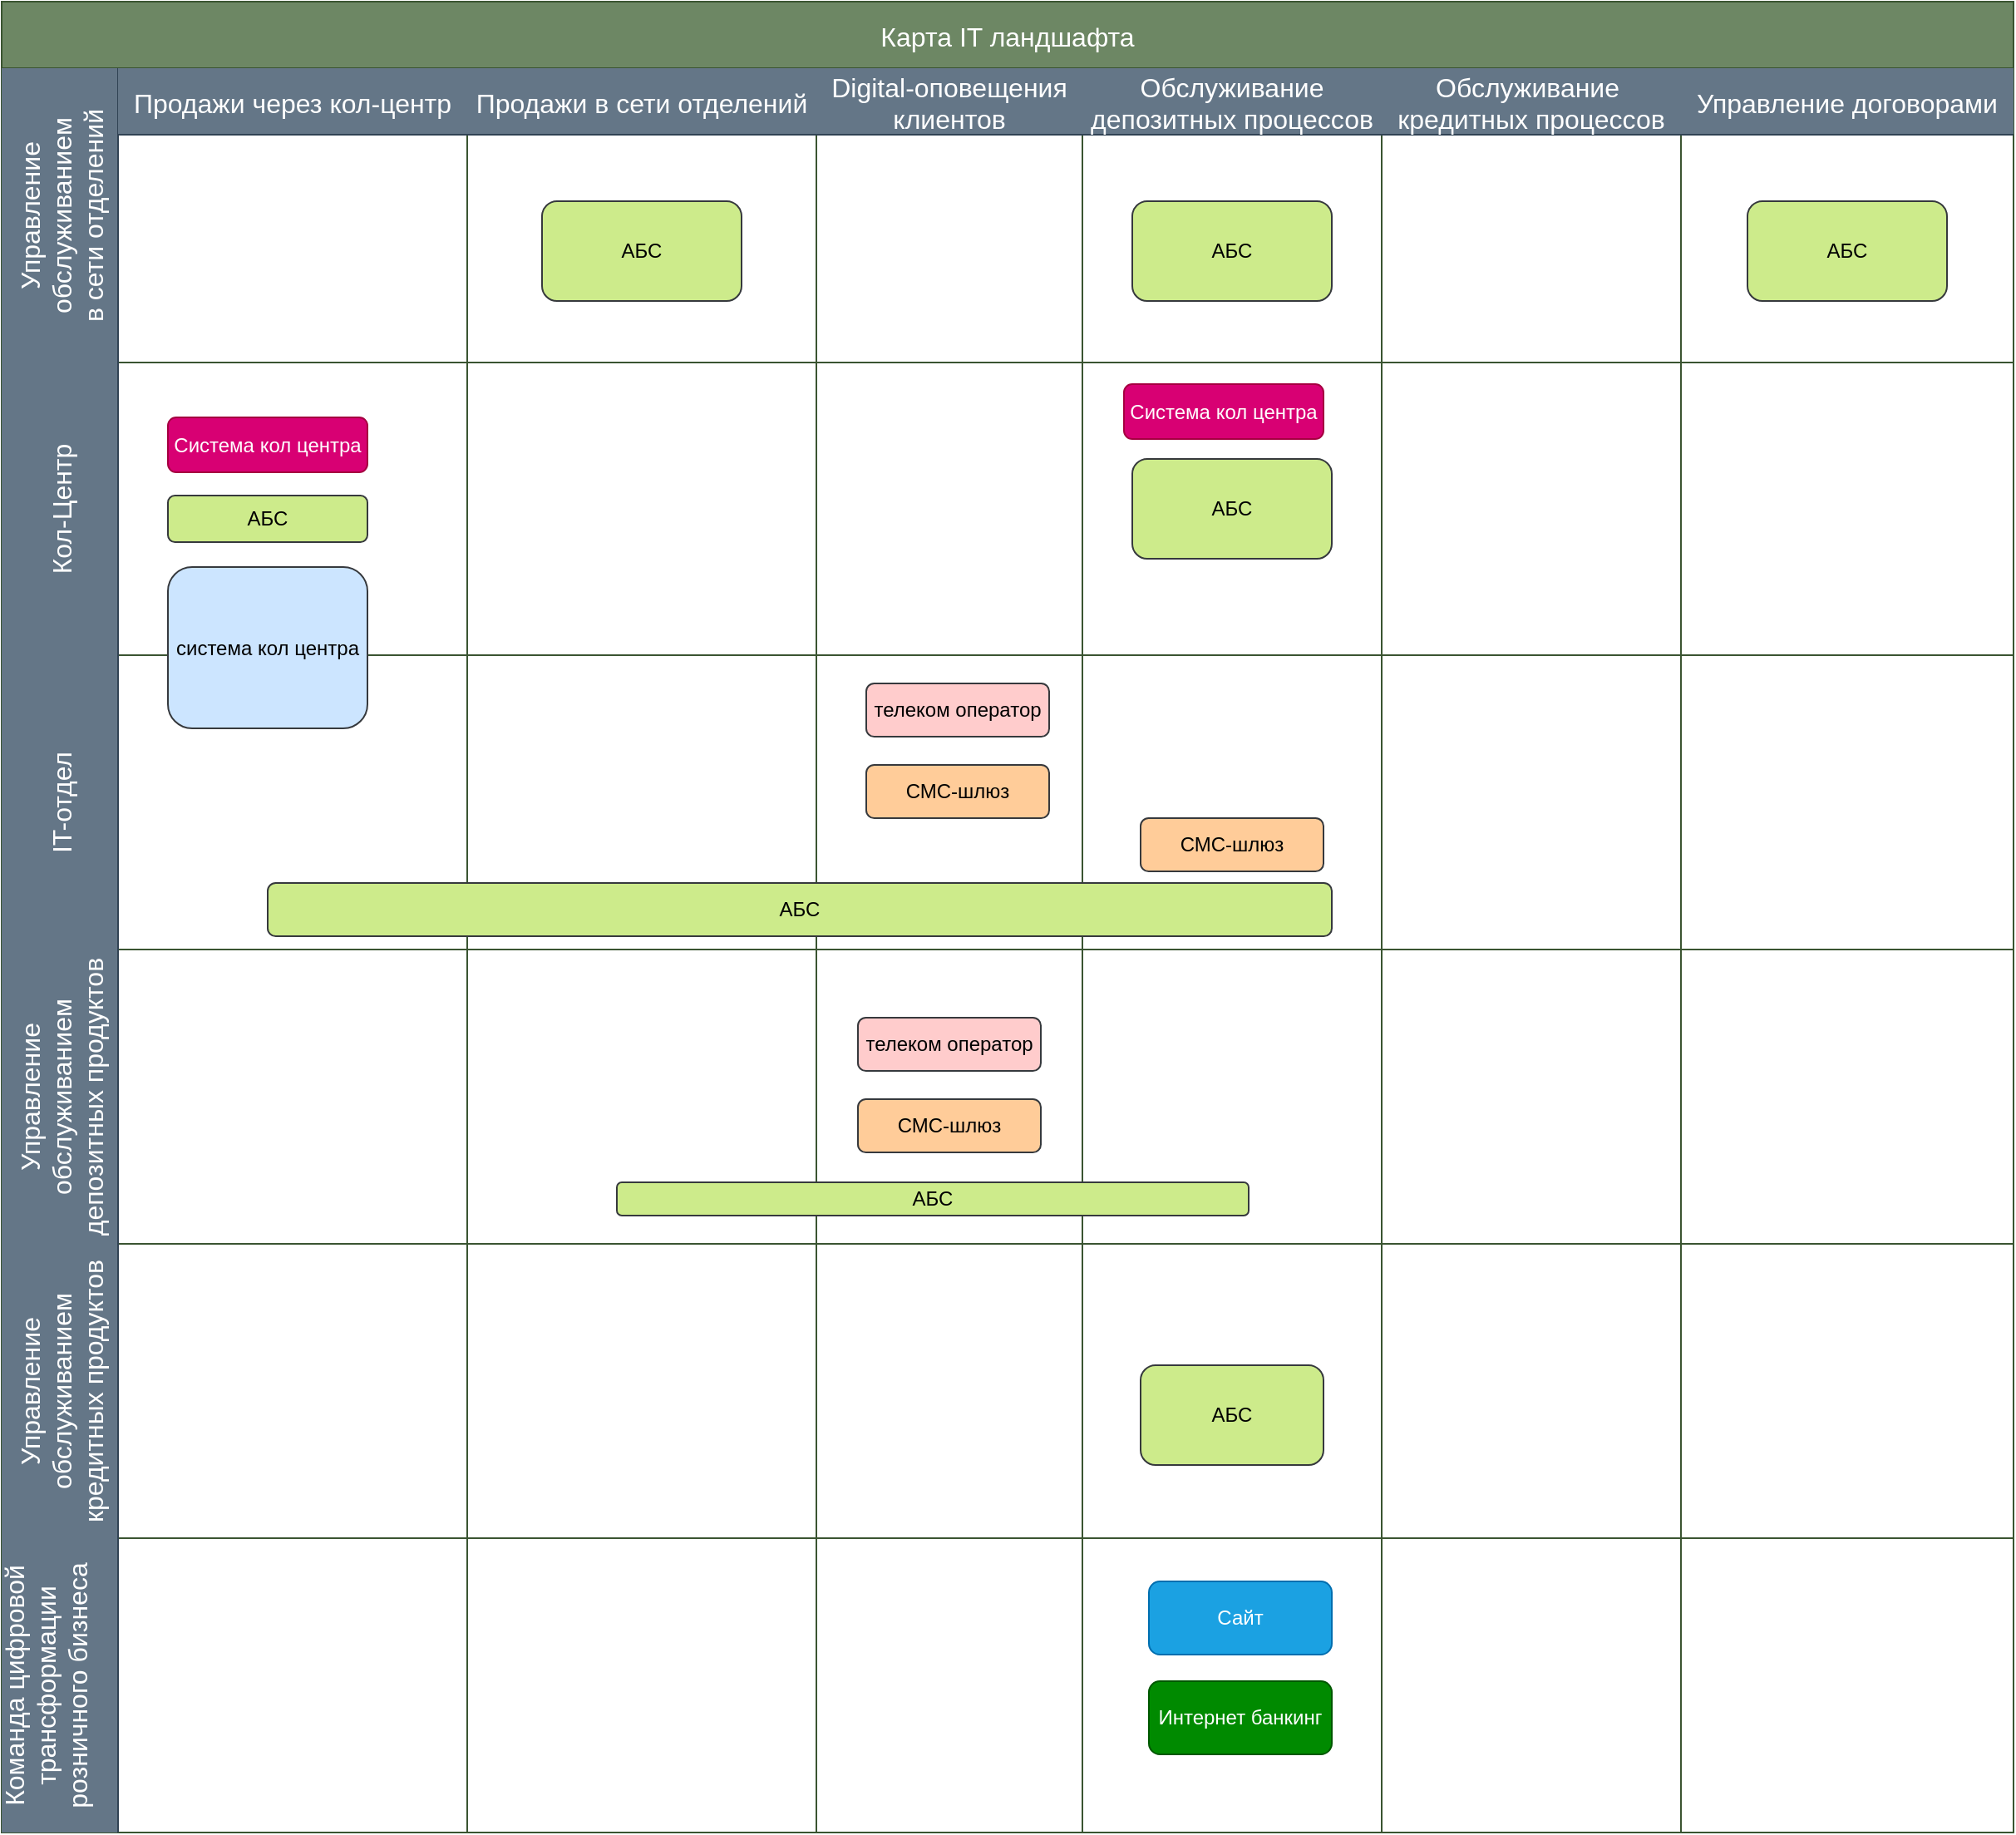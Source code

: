 <mxfile version="26.0.16">
  <diagram name="Страница — 1" id="hII7Ly5udF0Or0JNaGoL">
    <mxGraphModel dx="2074" dy="1142" grid="1" gridSize="10" guides="1" tooltips="1" connect="1" arrows="1" fold="1" page="1" pageScale="1" pageWidth="827" pageHeight="1169" math="0" shadow="0">
      <root>
        <mxCell id="0" />
        <mxCell id="1" parent="0" />
        <mxCell id="DbjakEhUT0rDd5aO4bZs-2" value="Карта IT ландшафта" style="shape=table;childLayout=tableLayout;startSize=40;collapsible=0;recursiveResize=0;expand=0;fontSize=16;fillColor=#6d8764;fontColor=#ffffff;strokeColor=#3A5431;" vertex="1" parent="1">
          <mxGeometry x="130" y="260" width="1210" height="1101" as="geometry" />
        </mxCell>
        <mxCell id="DbjakEhUT0rDd5aO4bZs-3" value="Управление&#xa;обслуживанием&#xa;в сети отделений" style="shape=tableRow;horizontal=0;swimlaneHead=0;swimlaneBody=0;top=0;left=0;strokeColor=#314354;bottom=0;right=0;dropTarget=0;fontStyle=0;fillColor=#647687;points=[[0,0.5],[1,0.5]];portConstraint=eastwest;startSize=70;collapsible=0;recursiveResize=0;expand=0;fontSize=16;fontColor=#ffffff;" vertex="1" parent="DbjakEhUT0rDd5aO4bZs-2">
          <mxGeometry y="40" width="1210" height="177" as="geometry" />
        </mxCell>
        <mxCell id="DbjakEhUT0rDd5aO4bZs-4" value="Продажи через кол-центр" style="swimlane;swimlaneHead=0;swimlaneBody=0;fontStyle=0;strokeColor=#314354;connectable=0;fillColor=#647687;startSize=40;collapsible=0;recursiveResize=0;expand=0;fontSize=16;fontColor=#ffffff;" vertex="1" parent="DbjakEhUT0rDd5aO4bZs-3">
          <mxGeometry x="70" width="210" height="177" as="geometry">
            <mxRectangle width="210" height="177" as="alternateBounds" />
          </mxGeometry>
        </mxCell>
        <mxCell id="DbjakEhUT0rDd5aO4bZs-5" value="Продажи в сети отделений" style="swimlane;swimlaneHead=0;swimlaneBody=0;fontStyle=0;strokeColor=#314354;connectable=0;fillColor=#647687;startSize=40;collapsible=0;recursiveResize=0;expand=0;fontSize=16;fontColor=#ffffff;" vertex="1" parent="DbjakEhUT0rDd5aO4bZs-3">
          <mxGeometry x="280" width="210" height="177" as="geometry">
            <mxRectangle width="210" height="177" as="alternateBounds" />
          </mxGeometry>
        </mxCell>
        <mxCell id="DbjakEhUT0rDd5aO4bZs-92" value="АБС" style="rounded=1;whiteSpace=wrap;html=1;fillColor=#cdeb8b;strokeColor=#36393d;" vertex="1" parent="DbjakEhUT0rDd5aO4bZs-5">
          <mxGeometry x="45" y="80" width="120" height="60" as="geometry" />
        </mxCell>
        <mxCell id="DbjakEhUT0rDd5aO4bZs-6" value="Digital-оповещения&#xa;клиентов" style="swimlane;swimlaneHead=0;swimlaneBody=0;fontStyle=0;strokeColor=#314354;connectable=0;fillColor=#647687;startSize=40;collapsible=0;recursiveResize=0;expand=0;fontSize=16;fontColor=#ffffff;" vertex="1" parent="DbjakEhUT0rDd5aO4bZs-3">
          <mxGeometry x="490" width="160" height="177" as="geometry">
            <mxRectangle width="160" height="177" as="alternateBounds" />
          </mxGeometry>
        </mxCell>
        <mxCell id="DbjakEhUT0rDd5aO4bZs-49" value="Обслуживание&#xa;депозитных процессов" style="swimlane;swimlaneHead=0;swimlaneBody=0;fontStyle=0;strokeColor=#314354;connectable=0;fillColor=#647687;startSize=40;collapsible=0;recursiveResize=0;expand=0;fontSize=16;fontColor=#ffffff;" vertex="1" parent="DbjakEhUT0rDd5aO4bZs-3">
          <mxGeometry x="650" width="180" height="177" as="geometry">
            <mxRectangle width="180" height="177" as="alternateBounds" />
          </mxGeometry>
        </mxCell>
        <mxCell id="DbjakEhUT0rDd5aO4bZs-91" value="&lt;span style=&quot;font-weight: normal;&quot;&gt;АБС&lt;/span&gt;" style="rounded=1;whiteSpace=wrap;html=1;fillColor=#cdeb8b;strokeColor=#36393d;fontStyle=1" vertex="1" parent="DbjakEhUT0rDd5aO4bZs-49">
          <mxGeometry x="30" y="80" width="120" height="60" as="geometry" />
        </mxCell>
        <mxCell id="DbjakEhUT0rDd5aO4bZs-55" value="Обслуживание &#xa;кредитных процессов" style="swimlane;swimlaneHead=0;swimlaneBody=0;fontStyle=0;strokeColor=#314354;connectable=0;fillColor=#647687;startSize=40;collapsible=0;recursiveResize=0;expand=0;fontSize=16;fontColor=#ffffff;" vertex="1" parent="DbjakEhUT0rDd5aO4bZs-3">
          <mxGeometry x="830" width="180" height="177" as="geometry">
            <mxRectangle width="180" height="177" as="alternateBounds" />
          </mxGeometry>
        </mxCell>
        <mxCell id="DbjakEhUT0rDd5aO4bZs-61" value="Управление договорами" style="swimlane;swimlaneHead=0;swimlaneBody=0;fontStyle=0;strokeColor=#314354;connectable=0;fillColor=#647687;startSize=40;collapsible=0;recursiveResize=0;expand=0;fontSize=16;fontColor=#ffffff;" vertex="1" parent="DbjakEhUT0rDd5aO4bZs-3">
          <mxGeometry x="1010" width="200" height="177" as="geometry">
            <mxRectangle width="200" height="177" as="alternateBounds" />
          </mxGeometry>
        </mxCell>
        <mxCell id="DbjakEhUT0rDd5aO4bZs-90" value="АБС" style="rounded=1;whiteSpace=wrap;html=1;fillColor=#cdeb8b;strokeColor=#36393d;" vertex="1" parent="DbjakEhUT0rDd5aO4bZs-61">
          <mxGeometry x="40" y="80" width="120" height="60" as="geometry" />
        </mxCell>
        <mxCell id="DbjakEhUT0rDd5aO4bZs-7" value="Кол-Центр" style="shape=tableRow;horizontal=0;swimlaneHead=0;swimlaneBody=0;top=0;left=0;strokeColor=#314354;bottom=0;right=0;dropTarget=0;fontStyle=0;fillColor=#647687;points=[[0,0.5],[1,0.5]];portConstraint=eastwest;startSize=70;collapsible=0;recursiveResize=0;expand=0;fontSize=16;fontColor=#ffffff;" vertex="1" parent="DbjakEhUT0rDd5aO4bZs-2">
          <mxGeometry y="217" width="1210" height="176" as="geometry" />
        </mxCell>
        <mxCell id="DbjakEhUT0rDd5aO4bZs-8" value="" style="swimlane;swimlaneHead=0;swimlaneBody=0;fontStyle=0;connectable=0;strokeColor=#36393d;fillColor=#ffff88;startSize=0;collapsible=0;recursiveResize=0;expand=0;fontSize=16;" vertex="1" parent="DbjakEhUT0rDd5aO4bZs-7">
          <mxGeometry x="70" width="210" height="176" as="geometry">
            <mxRectangle width="210" height="176" as="alternateBounds" />
          </mxGeometry>
        </mxCell>
        <mxCell id="DbjakEhUT0rDd5aO4bZs-67" value="АБС" style="rounded=1;whiteSpace=wrap;html=1;fillColor=#cdeb8b;strokeColor=#36393d;" vertex="1" parent="DbjakEhUT0rDd5aO4bZs-8">
          <mxGeometry x="30" y="80" width="120" height="28" as="geometry" />
        </mxCell>
        <mxCell id="DbjakEhUT0rDd5aO4bZs-85" value="система кол центра" style="rounded=1;whiteSpace=wrap;html=1;fillColor=#cce5ff;strokeColor=#36393d;" vertex="1" parent="DbjakEhUT0rDd5aO4bZs-8">
          <mxGeometry x="30" y="123" width="120" height="97" as="geometry" />
        </mxCell>
        <mxCell id="DbjakEhUT0rDd5aO4bZs-93" value="Система кол центра" style="rounded=1;whiteSpace=wrap;html=1;fillColor=#d80073;strokeColor=#A50040;fontColor=#ffffff;" vertex="1" parent="DbjakEhUT0rDd5aO4bZs-8">
          <mxGeometry x="30" y="33" width="120" height="33" as="geometry" />
        </mxCell>
        <mxCell id="DbjakEhUT0rDd5aO4bZs-9" value="" style="swimlane;swimlaneHead=0;swimlaneBody=0;fontStyle=0;connectable=0;strokeColor=inherit;fillColor=none;startSize=0;collapsible=0;recursiveResize=0;expand=0;fontSize=16;" vertex="1" parent="DbjakEhUT0rDd5aO4bZs-7">
          <mxGeometry x="280" width="210" height="176" as="geometry">
            <mxRectangle width="210" height="176" as="alternateBounds" />
          </mxGeometry>
        </mxCell>
        <mxCell id="DbjakEhUT0rDd5aO4bZs-10" value="" style="swimlane;swimlaneHead=0;swimlaneBody=0;fontStyle=0;connectable=0;strokeColor=inherit;fillColor=none;startSize=0;collapsible=0;recursiveResize=0;expand=0;fontSize=16;" vertex="1" parent="DbjakEhUT0rDd5aO4bZs-7">
          <mxGeometry x="490" width="160" height="176" as="geometry">
            <mxRectangle width="160" height="176" as="alternateBounds" />
          </mxGeometry>
        </mxCell>
        <mxCell id="DbjakEhUT0rDd5aO4bZs-50" style="swimlane;swimlaneHead=0;swimlaneBody=0;fontStyle=0;connectable=0;strokeColor=inherit;fillColor=none;startSize=0;collapsible=0;recursiveResize=0;expand=0;fontSize=16;" vertex="1" parent="DbjakEhUT0rDd5aO4bZs-7">
          <mxGeometry x="650" width="180" height="176" as="geometry">
            <mxRectangle width="180" height="176" as="alternateBounds" />
          </mxGeometry>
        </mxCell>
        <mxCell id="DbjakEhUT0rDd5aO4bZs-69" value="АБС" style="rounded=1;whiteSpace=wrap;html=1;fillColor=#cdeb8b;strokeColor=#36393d;" vertex="1" parent="DbjakEhUT0rDd5aO4bZs-50">
          <mxGeometry x="30" y="58" width="120" height="60" as="geometry" />
        </mxCell>
        <mxCell id="DbjakEhUT0rDd5aO4bZs-94" value="Система кол центра" style="rounded=1;whiteSpace=wrap;html=1;fillColor=#d80073;strokeColor=#A50040;fontColor=#ffffff;" vertex="1" parent="DbjakEhUT0rDd5aO4bZs-50">
          <mxGeometry x="25" y="13" width="120" height="33" as="geometry" />
        </mxCell>
        <mxCell id="DbjakEhUT0rDd5aO4bZs-56" style="swimlane;swimlaneHead=0;swimlaneBody=0;fontStyle=0;connectable=0;strokeColor=inherit;fillColor=none;startSize=0;collapsible=0;recursiveResize=0;expand=0;fontSize=16;" vertex="1" parent="DbjakEhUT0rDd5aO4bZs-7">
          <mxGeometry x="830" width="180" height="176" as="geometry">
            <mxRectangle width="180" height="176" as="alternateBounds" />
          </mxGeometry>
        </mxCell>
        <mxCell id="DbjakEhUT0rDd5aO4bZs-68" value="" style="swimlane;swimlaneHead=0;swimlaneBody=0;fontStyle=0;connectable=0;strokeColor=#432D57;fillColor=#76608a;startSize=0;collapsible=0;recursiveResize=0;expand=0;fontSize=16;fontColor=#ffffff;" vertex="1" parent="DbjakEhUT0rDd5aO4bZs-56">
          <mxGeometry x="-10" width="210" height="176" as="geometry">
            <mxRectangle width="210" height="176" as="alternateBounds" />
          </mxGeometry>
        </mxCell>
        <mxCell id="DbjakEhUT0rDd5aO4bZs-62" style="swimlane;swimlaneHead=0;swimlaneBody=0;fontStyle=0;connectable=0;strokeColor=inherit;fillColor=none;startSize=0;collapsible=0;recursiveResize=0;expand=0;fontSize=16;" vertex="1" parent="DbjakEhUT0rDd5aO4bZs-7">
          <mxGeometry x="1010" width="200" height="176" as="geometry">
            <mxRectangle width="200" height="176" as="alternateBounds" />
          </mxGeometry>
        </mxCell>
        <mxCell id="DbjakEhUT0rDd5aO4bZs-11" value="IT-отдел" style="shape=tableRow;horizontal=0;swimlaneHead=0;swimlaneBody=0;top=0;left=0;strokeColor=#314354;bottom=0;right=0;dropTarget=0;fontStyle=0;fillColor=#647687;points=[[0,0.5],[1,0.5]];portConstraint=eastwest;startSize=70;collapsible=0;recursiveResize=0;expand=0;fontSize=16;fontColor=#ffffff;" vertex="1" parent="DbjakEhUT0rDd5aO4bZs-2">
          <mxGeometry y="393" width="1210" height="177" as="geometry" />
        </mxCell>
        <mxCell id="DbjakEhUT0rDd5aO4bZs-12" value="" style="swimlane;swimlaneHead=0;swimlaneBody=0;fontStyle=0;connectable=0;strokeColor=inherit;fillColor=none;startSize=0;collapsible=0;recursiveResize=0;expand=0;fontSize=16;" vertex="1" parent="DbjakEhUT0rDd5aO4bZs-11">
          <mxGeometry x="70" width="210" height="177" as="geometry">
            <mxRectangle width="210" height="177" as="alternateBounds" />
          </mxGeometry>
        </mxCell>
        <mxCell id="DbjakEhUT0rDd5aO4bZs-13" value="" style="swimlane;swimlaneHead=0;swimlaneBody=0;fontStyle=0;connectable=0;strokeColor=inherit;fillColor=none;startSize=0;collapsible=0;recursiveResize=0;expand=0;fontSize=16;" vertex="1" parent="DbjakEhUT0rDd5aO4bZs-11">
          <mxGeometry x="280" width="210" height="177" as="geometry">
            <mxRectangle width="210" height="177" as="alternateBounds" />
          </mxGeometry>
        </mxCell>
        <mxCell id="DbjakEhUT0rDd5aO4bZs-14" value="" style="swimlane;swimlaneHead=0;swimlaneBody=0;fontStyle=0;connectable=0;strokeColor=inherit;fillColor=none;startSize=0;collapsible=0;recursiveResize=0;expand=0;fontSize=16;" vertex="1" parent="DbjakEhUT0rDd5aO4bZs-11">
          <mxGeometry x="490" width="160" height="177" as="geometry">
            <mxRectangle width="160" height="177" as="alternateBounds" />
          </mxGeometry>
        </mxCell>
        <mxCell id="DbjakEhUT0rDd5aO4bZs-80" value="телеком оператор" style="rounded=1;whiteSpace=wrap;html=1;fillColor=#ffcccc;strokeColor=#36393d;" vertex="1" parent="DbjakEhUT0rDd5aO4bZs-14">
          <mxGeometry x="30" y="17" width="110" height="32" as="geometry" />
        </mxCell>
        <mxCell id="DbjakEhUT0rDd5aO4bZs-81" value="СМС-шлюз" style="rounded=1;whiteSpace=wrap;html=1;fillColor=#ffcc99;strokeColor=#36393d;" vertex="1" parent="DbjakEhUT0rDd5aO4bZs-14">
          <mxGeometry x="30" y="66" width="110" height="32" as="geometry" />
        </mxCell>
        <mxCell id="DbjakEhUT0rDd5aO4bZs-51" style="swimlane;swimlaneHead=0;swimlaneBody=0;fontStyle=0;connectable=0;strokeColor=inherit;fillColor=none;startSize=0;collapsible=0;recursiveResize=0;expand=0;fontSize=16;" vertex="1" parent="DbjakEhUT0rDd5aO4bZs-11">
          <mxGeometry x="650" width="180" height="177" as="geometry">
            <mxRectangle width="180" height="177" as="alternateBounds" />
          </mxGeometry>
        </mxCell>
        <mxCell id="DbjakEhUT0rDd5aO4bZs-86" value="СМС-шлюз" style="rounded=1;whiteSpace=wrap;html=1;fillColor=#ffcc99;strokeColor=#36393d;" vertex="1" parent="DbjakEhUT0rDd5aO4bZs-51">
          <mxGeometry x="35" y="98" width="110" height="32" as="geometry" />
        </mxCell>
        <mxCell id="DbjakEhUT0rDd5aO4bZs-57" style="swimlane;swimlaneHead=0;swimlaneBody=0;fontStyle=0;connectable=0;strokeColor=inherit;fillColor=none;startSize=0;collapsible=0;recursiveResize=0;expand=0;fontSize=16;" vertex="1" parent="DbjakEhUT0rDd5aO4bZs-11">
          <mxGeometry x="830" width="180" height="177" as="geometry">
            <mxRectangle width="180" height="177" as="alternateBounds" />
          </mxGeometry>
        </mxCell>
        <mxCell id="DbjakEhUT0rDd5aO4bZs-63" style="swimlane;swimlaneHead=0;swimlaneBody=0;fontStyle=0;connectable=0;strokeColor=inherit;fillColor=none;startSize=0;collapsible=0;recursiveResize=0;expand=0;fontSize=16;" vertex="1" parent="DbjakEhUT0rDd5aO4bZs-11">
          <mxGeometry x="1010" width="200" height="177" as="geometry">
            <mxRectangle width="200" height="177" as="alternateBounds" />
          </mxGeometry>
        </mxCell>
        <mxCell id="DbjakEhUT0rDd5aO4bZs-37" value="Управление&#xa;обслуживанием&#xa;депозитных продуктов" style="shape=tableRow;horizontal=0;swimlaneHead=0;swimlaneBody=0;top=0;left=0;strokeColor=#314354;bottom=0;right=0;dropTarget=0;fontStyle=0;fillColor=#647687;points=[[0,0.5],[1,0.5]];portConstraint=eastwest;startSize=70;collapsible=0;recursiveResize=0;expand=0;fontSize=16;fontColor=#ffffff;" vertex="1" parent="DbjakEhUT0rDd5aO4bZs-2">
          <mxGeometry y="570" width="1210" height="177" as="geometry" />
        </mxCell>
        <mxCell id="DbjakEhUT0rDd5aO4bZs-38" style="swimlane;swimlaneHead=0;swimlaneBody=0;fontStyle=0;connectable=0;strokeColor=inherit;fillColor=none;startSize=0;collapsible=0;recursiveResize=0;expand=0;fontSize=16;" vertex="1" parent="DbjakEhUT0rDd5aO4bZs-37">
          <mxGeometry x="70" width="210" height="177" as="geometry">
            <mxRectangle width="210" height="177" as="alternateBounds" />
          </mxGeometry>
        </mxCell>
        <mxCell id="DbjakEhUT0rDd5aO4bZs-39" style="swimlane;swimlaneHead=0;swimlaneBody=0;fontStyle=0;connectable=0;strokeColor=inherit;fillColor=none;startSize=0;collapsible=0;recursiveResize=0;expand=0;fontSize=16;" vertex="1" parent="DbjakEhUT0rDd5aO4bZs-37">
          <mxGeometry x="280" width="210" height="177" as="geometry">
            <mxRectangle width="210" height="177" as="alternateBounds" />
          </mxGeometry>
        </mxCell>
        <mxCell id="DbjakEhUT0rDd5aO4bZs-40" style="swimlane;swimlaneHead=0;swimlaneBody=0;fontStyle=0;connectable=0;strokeColor=inherit;fillColor=none;startSize=0;collapsible=0;recursiveResize=0;expand=0;fontSize=16;" vertex="1" parent="DbjakEhUT0rDd5aO4bZs-37">
          <mxGeometry x="490" width="160" height="177" as="geometry">
            <mxRectangle width="160" height="177" as="alternateBounds" />
          </mxGeometry>
        </mxCell>
        <mxCell id="DbjakEhUT0rDd5aO4bZs-73" style="swimlane;swimlaneHead=0;swimlaneBody=0;fontStyle=0;connectable=0;strokeColor=inherit;fillColor=none;startSize=0;collapsible=0;recursiveResize=0;expand=0;fontSize=16;" vertex="1" parent="DbjakEhUT0rDd5aO4bZs-40">
          <mxGeometry x="-20" width="180" height="177" as="geometry">
            <mxRectangle width="180" height="177" as="alternateBounds" />
          </mxGeometry>
        </mxCell>
        <mxCell id="DbjakEhUT0rDd5aO4bZs-74" style="swimlane;swimlaneHead=0;swimlaneBody=0;fontStyle=0;connectable=0;strokeColor=inherit;fillColor=none;startSize=0;collapsible=0;recursiveResize=0;expand=0;fontSize=16;" vertex="1" parent="DbjakEhUT0rDd5aO4bZs-73">
          <mxGeometry y="1" width="180" height="176" as="geometry">
            <mxRectangle width="180" height="176" as="alternateBounds" />
          </mxGeometry>
        </mxCell>
        <mxCell id="DbjakEhUT0rDd5aO4bZs-52" style="swimlane;swimlaneHead=0;swimlaneBody=0;fontStyle=0;connectable=0;strokeColor=inherit;fillColor=none;startSize=0;collapsible=0;recursiveResize=0;expand=0;fontSize=16;" vertex="1" parent="DbjakEhUT0rDd5aO4bZs-37">
          <mxGeometry x="650" width="180" height="177" as="geometry">
            <mxRectangle width="180" height="177" as="alternateBounds" />
          </mxGeometry>
        </mxCell>
        <mxCell id="DbjakEhUT0rDd5aO4bZs-72" value="АБС" style="rounded=1;whiteSpace=wrap;html=1;fillColor=#cdeb8b;strokeColor=#36393d;" vertex="1" parent="DbjakEhUT0rDd5aO4bZs-52">
          <mxGeometry x="-280" y="140" width="380" height="20" as="geometry" />
        </mxCell>
        <mxCell id="DbjakEhUT0rDd5aO4bZs-58" value="" style="swimlane;swimlaneHead=0;swimlaneBody=0;fontStyle=0;connectable=0;strokeColor=inherit;fillColor=none;startSize=0;collapsible=0;recursiveResize=0;expand=0;fontSize=16;" vertex="1" parent="DbjakEhUT0rDd5aO4bZs-37">
          <mxGeometry x="830" width="180" height="177" as="geometry">
            <mxRectangle width="180" height="177" as="alternateBounds" />
          </mxGeometry>
        </mxCell>
        <mxCell id="DbjakEhUT0rDd5aO4bZs-64" style="swimlane;swimlaneHead=0;swimlaneBody=0;fontStyle=0;connectable=0;strokeColor=inherit;fillColor=none;startSize=0;collapsible=0;recursiveResize=0;expand=0;fontSize=16;" vertex="1" parent="DbjakEhUT0rDd5aO4bZs-37">
          <mxGeometry x="1010" width="200" height="177" as="geometry">
            <mxRectangle width="200" height="177" as="alternateBounds" />
          </mxGeometry>
        </mxCell>
        <mxCell id="DbjakEhUT0rDd5aO4bZs-45" value="Управление&#xa;обслуживанием&#xa;кредитных продуктов" style="shape=tableRow;horizontal=0;swimlaneHead=0;swimlaneBody=0;top=0;left=0;strokeColor=#314354;bottom=0;right=0;dropTarget=0;fontStyle=0;fillColor=#647687;points=[[0,0.5],[1,0.5]];portConstraint=eastwest;startSize=70;collapsible=0;recursiveResize=0;expand=0;fontSize=16;fontColor=#ffffff;" vertex="1" parent="DbjakEhUT0rDd5aO4bZs-2">
          <mxGeometry y="747" width="1210" height="177" as="geometry" />
        </mxCell>
        <mxCell id="DbjakEhUT0rDd5aO4bZs-46" style="swimlane;swimlaneHead=0;swimlaneBody=0;fontStyle=0;connectable=0;strokeColor=inherit;fillColor=none;startSize=0;collapsible=0;recursiveResize=0;expand=0;fontSize=16;" vertex="1" parent="DbjakEhUT0rDd5aO4bZs-45">
          <mxGeometry x="70" width="210" height="177" as="geometry">
            <mxRectangle width="210" height="177" as="alternateBounds" />
          </mxGeometry>
        </mxCell>
        <mxCell id="DbjakEhUT0rDd5aO4bZs-47" style="swimlane;swimlaneHead=0;swimlaneBody=0;fontStyle=0;connectable=0;strokeColor=inherit;fillColor=none;startSize=0;collapsible=0;recursiveResize=0;expand=0;fontSize=16;" vertex="1" parent="DbjakEhUT0rDd5aO4bZs-45">
          <mxGeometry x="280" width="210" height="177" as="geometry">
            <mxRectangle width="210" height="177" as="alternateBounds" />
          </mxGeometry>
        </mxCell>
        <mxCell id="DbjakEhUT0rDd5aO4bZs-48" style="swimlane;swimlaneHead=0;swimlaneBody=0;fontStyle=0;connectable=0;strokeColor=inherit;fillColor=none;startSize=0;collapsible=0;recursiveResize=0;expand=0;fontSize=16;" vertex="1" parent="DbjakEhUT0rDd5aO4bZs-45">
          <mxGeometry x="490" width="160" height="177" as="geometry">
            <mxRectangle width="160" height="177" as="alternateBounds" />
          </mxGeometry>
        </mxCell>
        <mxCell id="DbjakEhUT0rDd5aO4bZs-53" style="swimlane;swimlaneHead=0;swimlaneBody=0;fontStyle=0;connectable=0;strokeColor=inherit;fillColor=none;startSize=0;collapsible=0;recursiveResize=0;expand=0;fontSize=16;" vertex="1" parent="DbjakEhUT0rDd5aO4bZs-45">
          <mxGeometry x="650" width="180" height="177" as="geometry">
            <mxRectangle width="180" height="177" as="alternateBounds" />
          </mxGeometry>
        </mxCell>
        <mxCell id="DbjakEhUT0rDd5aO4bZs-70" style="swimlane;swimlaneHead=0;swimlaneBody=0;fontStyle=0;connectable=0;strokeColor=inherit;fillColor=none;startSize=0;collapsible=0;recursiveResize=0;expand=0;fontSize=16;" vertex="1" parent="DbjakEhUT0rDd5aO4bZs-53">
          <mxGeometry y="1" width="180" height="176" as="geometry">
            <mxRectangle width="180" height="176" as="alternateBounds" />
          </mxGeometry>
        </mxCell>
        <mxCell id="DbjakEhUT0rDd5aO4bZs-71" value="АБС" style="rounded=1;whiteSpace=wrap;html=1;fillColor=#cdeb8b;strokeColor=#36393d;" vertex="1" parent="DbjakEhUT0rDd5aO4bZs-70">
          <mxGeometry x="35" y="72" width="110" height="60" as="geometry" />
        </mxCell>
        <mxCell id="DbjakEhUT0rDd5aO4bZs-59" style="swimlane;swimlaneHead=0;swimlaneBody=0;fontStyle=0;connectable=0;strokeColor=inherit;fillColor=none;startSize=0;collapsible=0;recursiveResize=0;expand=0;fontSize=16;" vertex="1" parent="DbjakEhUT0rDd5aO4bZs-45">
          <mxGeometry x="830" width="180" height="177" as="geometry">
            <mxRectangle width="180" height="177" as="alternateBounds" />
          </mxGeometry>
        </mxCell>
        <mxCell id="DbjakEhUT0rDd5aO4bZs-65" style="swimlane;swimlaneHead=0;swimlaneBody=0;fontStyle=0;connectable=0;strokeColor=inherit;fillColor=none;startSize=0;collapsible=0;recursiveResize=0;expand=0;fontSize=16;" vertex="1" parent="DbjakEhUT0rDd5aO4bZs-45">
          <mxGeometry x="1010" width="200" height="177" as="geometry">
            <mxRectangle width="200" height="177" as="alternateBounds" />
          </mxGeometry>
        </mxCell>
        <mxCell id="DbjakEhUT0rDd5aO4bZs-41" value="Команда цифровой&#xa; трансформации &#xa;розничного бизнеса&#xa;" style="shape=tableRow;horizontal=0;swimlaneHead=0;swimlaneBody=0;top=0;left=0;strokeColor=#314354;bottom=0;right=0;dropTarget=0;fontStyle=0;fillColor=#647687;points=[[0,0.5],[1,0.5]];portConstraint=eastwest;startSize=70;collapsible=0;recursiveResize=0;expand=0;fontSize=16;fontColor=#ffffff;" vertex="1" parent="DbjakEhUT0rDd5aO4bZs-2">
          <mxGeometry y="924" width="1210" height="177" as="geometry" />
        </mxCell>
        <mxCell id="DbjakEhUT0rDd5aO4bZs-42" style="swimlane;swimlaneHead=0;swimlaneBody=0;fontStyle=0;connectable=0;strokeColor=inherit;fillColor=none;startSize=0;collapsible=0;recursiveResize=0;expand=0;fontSize=16;" vertex="1" parent="DbjakEhUT0rDd5aO4bZs-41">
          <mxGeometry x="70" width="210" height="177" as="geometry">
            <mxRectangle width="210" height="177" as="alternateBounds" />
          </mxGeometry>
        </mxCell>
        <mxCell id="DbjakEhUT0rDd5aO4bZs-43" style="swimlane;swimlaneHead=0;swimlaneBody=0;fontStyle=0;connectable=0;strokeColor=inherit;fillColor=none;startSize=0;collapsible=0;recursiveResize=0;expand=0;fontSize=16;" vertex="1" parent="DbjakEhUT0rDd5aO4bZs-41">
          <mxGeometry x="280" width="210" height="177" as="geometry">
            <mxRectangle width="210" height="177" as="alternateBounds" />
          </mxGeometry>
        </mxCell>
        <mxCell id="DbjakEhUT0rDd5aO4bZs-44" style="swimlane;swimlaneHead=0;swimlaneBody=0;fontStyle=0;connectable=0;strokeColor=inherit;fillColor=none;startSize=0;collapsible=0;recursiveResize=0;expand=0;fontSize=16;" vertex="1" parent="DbjakEhUT0rDd5aO4bZs-41">
          <mxGeometry x="490" width="160" height="177" as="geometry">
            <mxRectangle width="160" height="177" as="alternateBounds" />
          </mxGeometry>
        </mxCell>
        <mxCell id="DbjakEhUT0rDd5aO4bZs-54" style="swimlane;swimlaneHead=0;swimlaneBody=0;fontStyle=0;connectable=0;strokeColor=inherit;fillColor=none;startSize=0;collapsible=0;recursiveResize=0;expand=0;fontSize=16;" vertex="1" parent="DbjakEhUT0rDd5aO4bZs-41">
          <mxGeometry x="650" width="180" height="177" as="geometry">
            <mxRectangle width="180" height="177" as="alternateBounds" />
          </mxGeometry>
        </mxCell>
        <mxCell id="DbjakEhUT0rDd5aO4bZs-87" value="Сайт" style="rounded=1;whiteSpace=wrap;html=1;fillColor=#1ba1e2;strokeColor=#006EAF;fontColor=#ffffff;" vertex="1" parent="DbjakEhUT0rDd5aO4bZs-54">
          <mxGeometry x="40" y="26" width="110" height="44" as="geometry" />
        </mxCell>
        <mxCell id="DbjakEhUT0rDd5aO4bZs-88" value="Интернет банкинг" style="rounded=1;whiteSpace=wrap;html=1;fillColor=#008a00;strokeColor=#005700;fontColor=#ffffff;" vertex="1" parent="DbjakEhUT0rDd5aO4bZs-54">
          <mxGeometry x="40" y="86" width="110" height="44" as="geometry" />
        </mxCell>
        <mxCell id="DbjakEhUT0rDd5aO4bZs-60" style="swimlane;swimlaneHead=0;swimlaneBody=0;fontStyle=0;connectable=0;strokeColor=inherit;fillColor=none;startSize=0;collapsible=0;recursiveResize=0;expand=0;fontSize=16;" vertex="1" parent="DbjakEhUT0rDd5aO4bZs-41">
          <mxGeometry x="830" width="180" height="177" as="geometry">
            <mxRectangle width="180" height="177" as="alternateBounds" />
          </mxGeometry>
        </mxCell>
        <mxCell id="DbjakEhUT0rDd5aO4bZs-66" style="swimlane;swimlaneHead=0;swimlaneBody=0;fontStyle=0;connectable=0;strokeColor=inherit;fillColor=none;startSize=0;collapsible=0;recursiveResize=0;expand=0;fontSize=16;" vertex="1" parent="DbjakEhUT0rDd5aO4bZs-41">
          <mxGeometry x="1010" width="200" height="177" as="geometry">
            <mxRectangle width="200" height="177" as="alternateBounds" />
          </mxGeometry>
        </mxCell>
        <mxCell id="DbjakEhUT0rDd5aO4bZs-76" style="swimlane;swimlaneHead=0;swimlaneBody=0;fontStyle=0;connectable=0;strokeColor=inherit;fillColor=none;startSize=0;collapsible=0;recursiveResize=0;expand=0;fontSize=16;" vertex="1" parent="1">
          <mxGeometry x="620" y="770" width="160" height="177" as="geometry">
            <mxRectangle width="160" height="177" as="alternateBounds" />
          </mxGeometry>
        </mxCell>
        <mxCell id="DbjakEhUT0rDd5aO4bZs-77" style="swimlane;swimlaneHead=0;swimlaneBody=0;fontStyle=0;connectable=0;strokeColor=inherit;fillColor=none;startSize=0;collapsible=0;recursiveResize=0;expand=0;fontSize=16;" vertex="1" parent="DbjakEhUT0rDd5aO4bZs-76">
          <mxGeometry x="-20" width="180" height="177" as="geometry">
            <mxRectangle width="180" height="177" as="alternateBounds" />
          </mxGeometry>
        </mxCell>
        <mxCell id="DbjakEhUT0rDd5aO4bZs-78" style="swimlane;swimlaneHead=0;swimlaneBody=0;fontStyle=0;connectable=0;strokeColor=inherit;fillColor=none;startSize=0;collapsible=0;recursiveResize=0;expand=0;fontSize=16;" vertex="1" parent="DbjakEhUT0rDd5aO4bZs-77">
          <mxGeometry y="1" width="180" height="176" as="geometry">
            <mxRectangle width="180" height="176" as="alternateBounds" />
          </mxGeometry>
        </mxCell>
        <mxCell id="DbjakEhUT0rDd5aO4bZs-79" value="телеком оператор" style="rounded=1;whiteSpace=wrap;html=1;fillColor=#ffcccc;strokeColor=#36393d;" vertex="1" parent="DbjakEhUT0rDd5aO4bZs-78">
          <mxGeometry x="45" y="100" width="110" height="32" as="geometry" />
        </mxCell>
        <mxCell id="DbjakEhUT0rDd5aO4bZs-75" value="СМС-шлюз" style="rounded=1;whiteSpace=wrap;html=1;fillColor=#ffcc99;strokeColor=#36393d;" vertex="1" parent="DbjakEhUT0rDd5aO4bZs-78">
          <mxGeometry x="45" y="149" width="110" height="32" as="geometry" />
        </mxCell>
        <mxCell id="DbjakEhUT0rDd5aO4bZs-82" style="swimlane;swimlaneHead=0;swimlaneBody=0;fontStyle=0;connectable=0;strokeColor=inherit;fillColor=none;startSize=0;collapsible=0;recursiveResize=0;expand=0;fontSize=16;" vertex="1" parent="DbjakEhUT0rDd5aO4bZs-78">
          <mxGeometry x="10" y="-81" width="180" height="177" as="geometry">
            <mxRectangle width="180" height="177" as="alternateBounds" />
          </mxGeometry>
        </mxCell>
        <mxCell id="DbjakEhUT0rDd5aO4bZs-83" style="swimlane;swimlaneHead=0;swimlaneBody=0;fontStyle=0;connectable=0;strokeColor=inherit;fillColor=none;startSize=0;collapsible=0;recursiveResize=0;expand=0;fontSize=16;" vertex="1" parent="DbjakEhUT0rDd5aO4bZs-82">
          <mxGeometry y="1" width="180" height="176" as="geometry">
            <mxRectangle width="180" height="176" as="alternateBounds" />
          </mxGeometry>
        </mxCell>
        <mxCell id="DbjakEhUT0rDd5aO4bZs-84" value="АБС" style="rounded=1;whiteSpace=wrap;html=1;fillColor=#cdeb8b;strokeColor=#36393d;" vertex="1" parent="DbjakEhUT0rDd5aO4bZs-83">
          <mxGeometry x="-320" y="99" width="640" height="32" as="geometry" />
        </mxCell>
      </root>
    </mxGraphModel>
  </diagram>
</mxfile>
